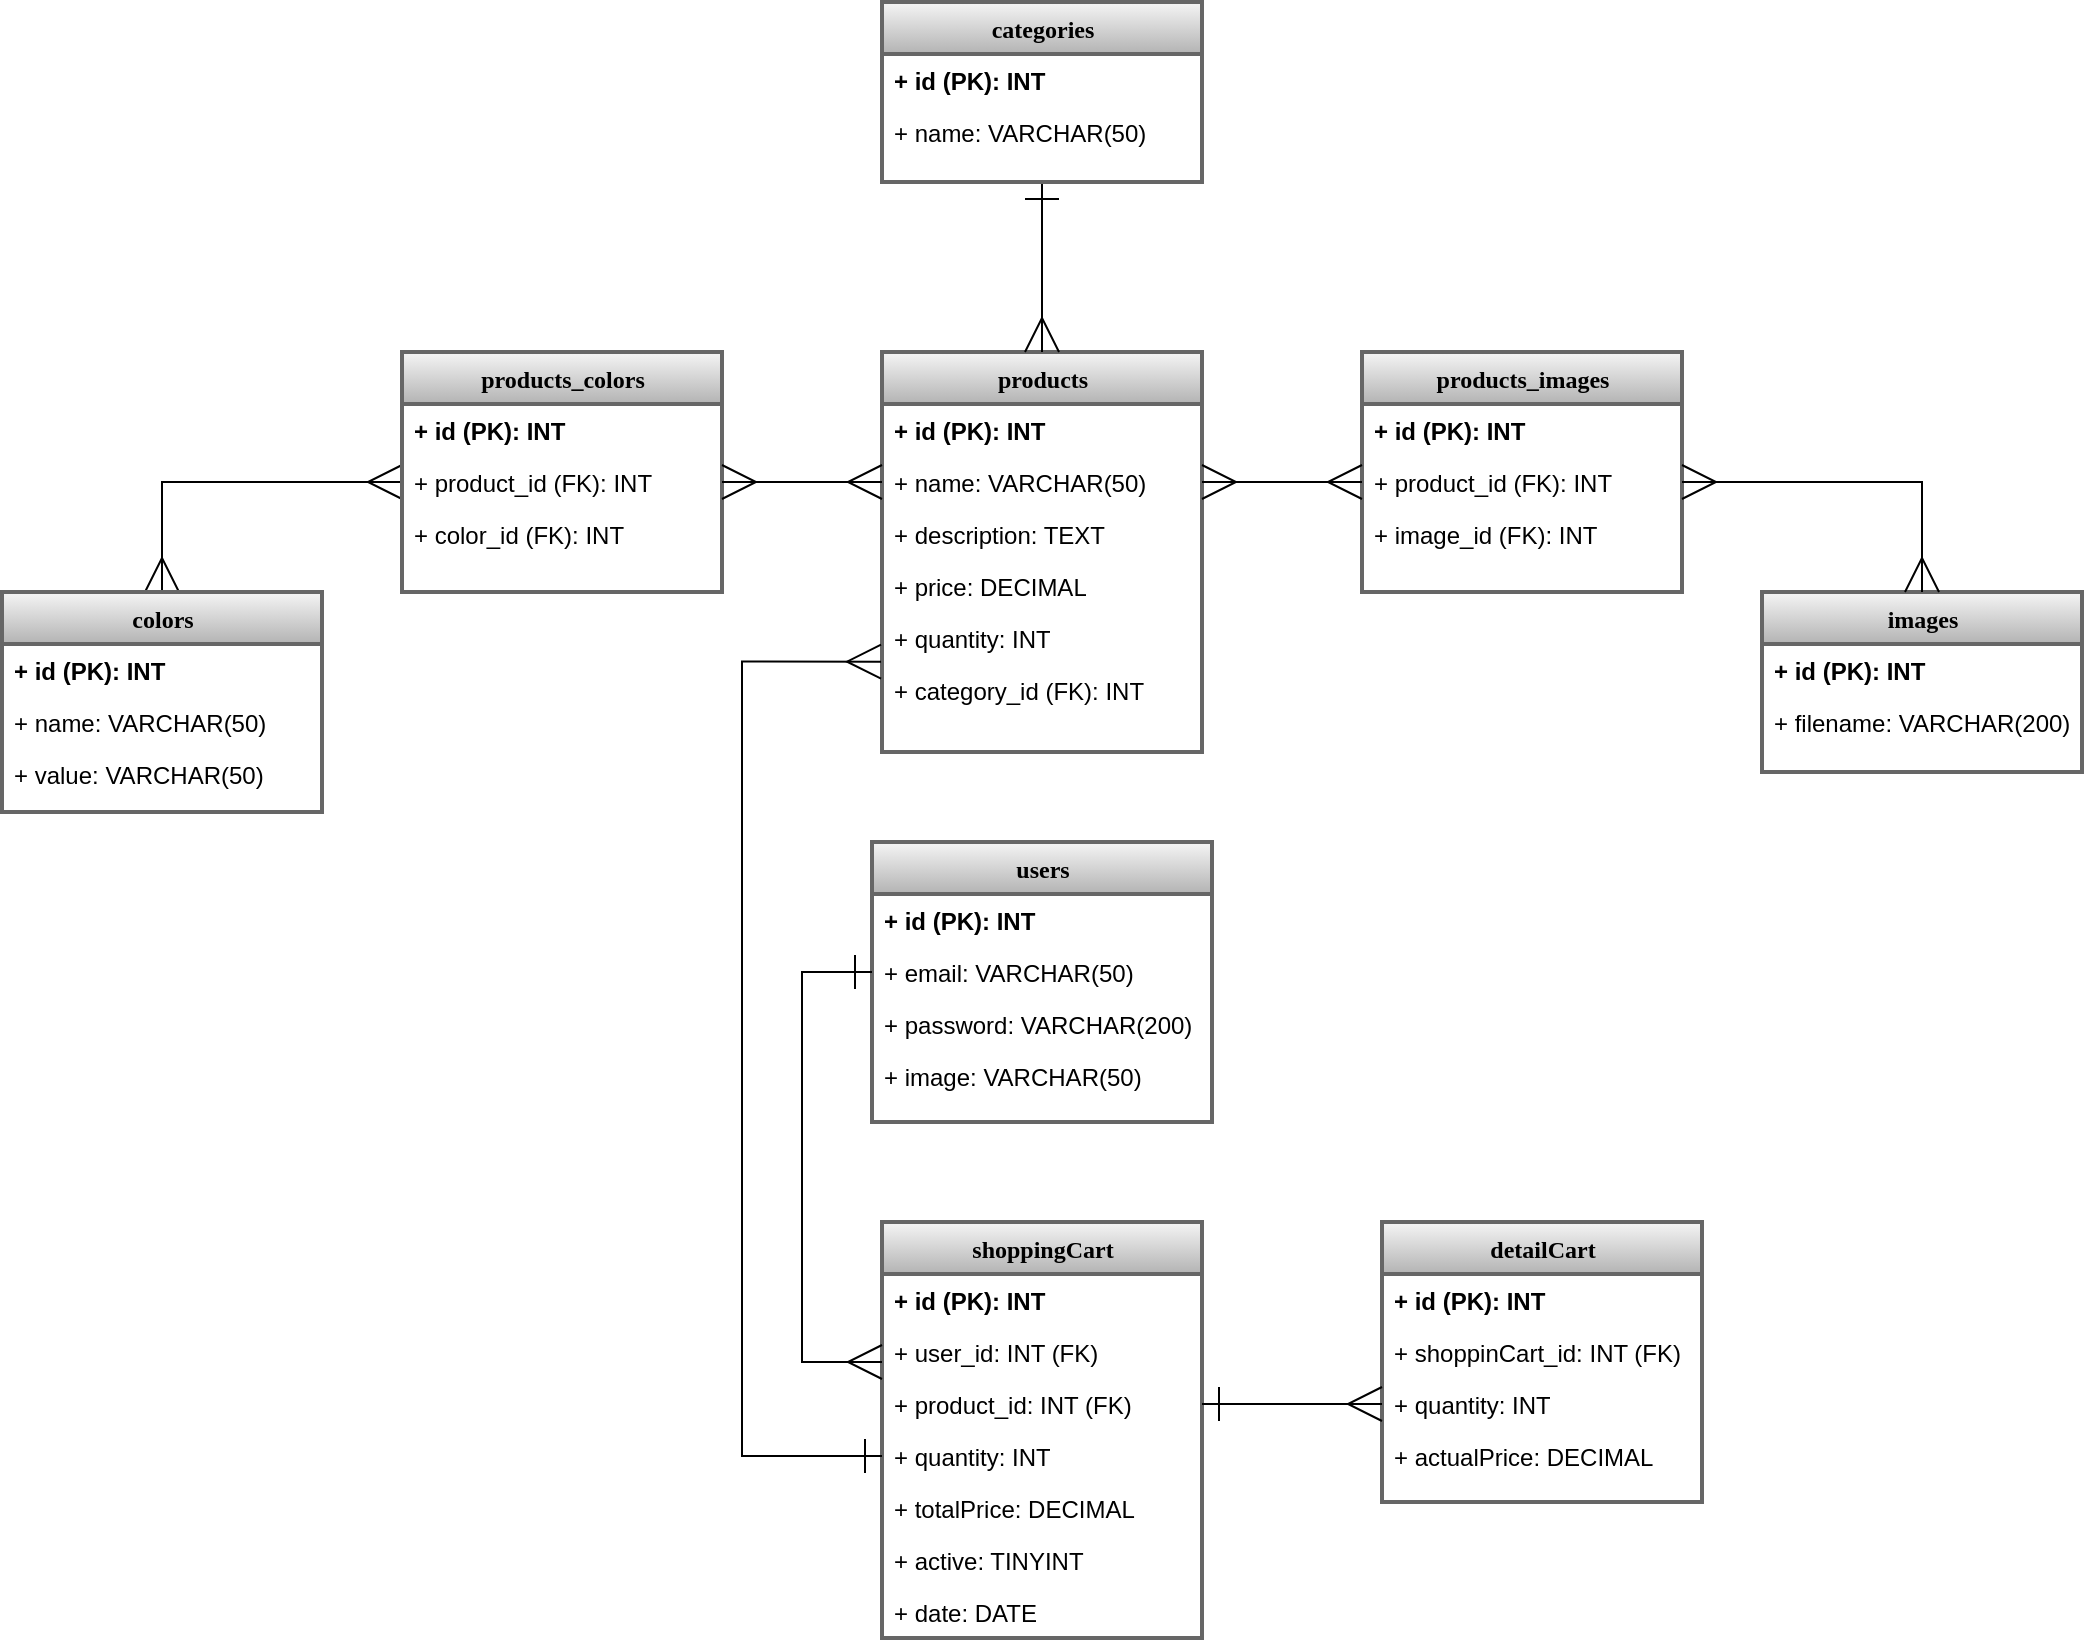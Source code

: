 <mxfile version="14.9.5" type="github">
  <diagram name="Page-1" id="9f46799a-70d6-7492-0946-bef42562c5a5">
    <mxGraphModel dx="2480" dy="1286" grid="1" gridSize="10" guides="1" tooltips="1" connect="1" arrows="1" fold="1" page="1" pageScale="1" pageWidth="1100" pageHeight="850" background="none" math="0" shadow="0">
      <root>
        <mxCell id="0" />
        <mxCell id="1" parent="0" />
        <mxCell id="78961159f06e98e8-56" value="products" style="swimlane;html=1;fontStyle=1;align=center;verticalAlign=top;childLayout=stackLayout;horizontal=1;startSize=26;horizontalStack=0;resizeParent=1;resizeLast=0;collapsible=1;marginBottom=0;swimlaneFillColor=#ffffff;rounded=0;shadow=0;comic=0;labelBackgroundColor=none;strokeWidth=2;fontFamily=Verdana;fontSize=12;fillColor=#f5f5f5;gradientColor=#b3b3b3;strokeColor=#666666;" parent="1" vertex="1">
          <mxGeometry x="470" y="195" width="160" height="200" as="geometry" />
        </mxCell>
        <mxCell id="78961159f06e98e8-57" value="+ id (PK): INT" style="text;strokeColor=none;fillColor=none;align=left;verticalAlign=top;spacingLeft=4;spacingRight=4;overflow=hidden;rotatable=0;points=[[0,0.5],[1,0.5]];portConstraint=eastwest;fontStyle=1;rounded=0;glass=0;labelBackgroundColor=none;labelBorderColor=none;whiteSpace=wrap;html=1;fontSize=12;" parent="78961159f06e98e8-56" vertex="1">
          <mxGeometry y="26" width="160" height="26" as="geometry" />
        </mxCell>
        <mxCell id="78961159f06e98e8-58" value="+ name: VARCHAR(50)" style="text;html=1;strokeColor=none;fillColor=none;align=left;verticalAlign=top;spacingLeft=4;spacingRight=4;whiteSpace=wrap;overflow=hidden;rotatable=0;points=[[0,0.5],[1,0.5]];portConstraint=eastwest;" parent="78961159f06e98e8-56" vertex="1">
          <mxGeometry y="52" width="160" height="26" as="geometry" />
        </mxCell>
        <mxCell id="78961159f06e98e8-59" value="+ description: TEXT" style="text;html=1;strokeColor=none;fillColor=none;align=left;verticalAlign=top;spacingLeft=4;spacingRight=4;whiteSpace=wrap;overflow=hidden;rotatable=0;points=[[0,0.5],[1,0.5]];portConstraint=eastwest;" parent="78961159f06e98e8-56" vertex="1">
          <mxGeometry y="78" width="160" height="26" as="geometry" />
        </mxCell>
        <mxCell id="78961159f06e98e8-62" value="+ price: DECIMAL" style="text;html=1;strokeColor=none;fillColor=none;align=left;verticalAlign=top;spacingLeft=4;spacingRight=4;whiteSpace=wrap;overflow=hidden;rotatable=0;points=[[0,0.5],[1,0.5]];portConstraint=eastwest;" parent="78961159f06e98e8-56" vertex="1">
          <mxGeometry y="104" width="160" height="26" as="geometry" />
        </mxCell>
        <mxCell id="78961159f06e98e8-63" value="+ quantity: INT" style="text;html=1;strokeColor=none;fillColor=none;align=left;verticalAlign=top;spacingLeft=4;spacingRight=4;whiteSpace=wrap;overflow=hidden;rotatable=0;points=[[0,0.5],[1,0.5]];portConstraint=eastwest;" parent="78961159f06e98e8-56" vertex="1">
          <mxGeometry y="130" width="160" height="26" as="geometry" />
        </mxCell>
        <mxCell id="0fwKTMIDOvKyiWNg7RYB-1" value="+ category_id (FK): INT" style="text;html=1;strokeColor=none;fillColor=none;align=left;verticalAlign=top;spacingLeft=4;spacingRight=4;whiteSpace=wrap;overflow=hidden;rotatable=0;points=[[0,0.5],[1,0.5]];portConstraint=eastwest;" parent="78961159f06e98e8-56" vertex="1">
          <mxGeometry y="156" width="160" height="26" as="geometry" />
        </mxCell>
        <mxCell id="0fwKTMIDOvKyiWNg7RYB-34" style="edgeStyle=orthogonalEdgeStyle;rounded=0;orthogonalLoop=1;jettySize=auto;html=1;entryX=0;entryY=0.5;entryDx=0;entryDy=0;startArrow=ERmany;startFill=0;endArrow=ERmany;endFill=0;startSize=15;endSize=15;sourcePerimeterSpacing=0;targetPerimeterSpacing=0;strokeWidth=1;" parent="1" source="78961159f06e98e8-69" target="0fwKTMIDOvKyiWNg7RYB-20" edge="1">
          <mxGeometry relative="1" as="geometry" />
        </mxCell>
        <mxCell id="78961159f06e98e8-69" value="colors" style="swimlane;html=1;fontStyle=1;align=center;verticalAlign=top;childLayout=stackLayout;horizontal=1;startSize=26;horizontalStack=0;resizeParent=1;resizeLast=0;collapsible=1;marginBottom=0;swimlaneFillColor=#ffffff;rounded=0;shadow=0;comic=0;labelBackgroundColor=none;strokeWidth=2;fillColor=#f5f5f5;fontFamily=Verdana;fontSize=12;gradientColor=#b3b3b3;strokeColor=#666666;" parent="1" vertex="1">
          <mxGeometry x="30" y="315" width="160" height="110" as="geometry" />
        </mxCell>
        <mxCell id="78961159f06e98e8-71" value="+ id (PK): INT" style="text;html=1;strokeColor=none;fillColor=none;align=left;verticalAlign=top;spacingLeft=4;spacingRight=4;whiteSpace=wrap;overflow=hidden;rotatable=0;points=[[0,0.5],[1,0.5]];portConstraint=eastwest;fontStyle=1" parent="78961159f06e98e8-69" vertex="1">
          <mxGeometry y="26" width="160" height="26" as="geometry" />
        </mxCell>
        <mxCell id="78961159f06e98e8-72" value="+ name: VARCHAR(50)" style="text;html=1;strokeColor=none;fillColor=none;align=left;verticalAlign=top;spacingLeft=4;spacingRight=4;whiteSpace=wrap;overflow=hidden;rotatable=0;points=[[0,0.5],[1,0.5]];portConstraint=eastwest;" parent="78961159f06e98e8-69" vertex="1">
          <mxGeometry y="52" width="160" height="26" as="geometry" />
        </mxCell>
        <mxCell id="0fwKTMIDOvKyiWNg7RYB-36" value="+ value: VARCHAR(50)" style="text;html=1;strokeColor=none;fillColor=none;align=left;verticalAlign=top;spacingLeft=4;spacingRight=4;whiteSpace=wrap;overflow=hidden;rotatable=0;points=[[0,0.5],[1,0.5]];portConstraint=eastwest;" parent="78961159f06e98e8-69" vertex="1">
          <mxGeometry y="78" width="160" height="26" as="geometry" />
        </mxCell>
        <mxCell id="0fwKTMIDOvKyiWNg7RYB-57" style="edgeStyle=orthogonalEdgeStyle;rounded=0;orthogonalLoop=1;jettySize=auto;html=1;startArrow=ERone;startFill=0;endArrow=ERmany;endFill=0;startSize=15;endSize=15;sourcePerimeterSpacing=0;targetPerimeterSpacing=0;strokeWidth=1;entryX=0.5;entryY=0;entryDx=0;entryDy=0;" parent="1" source="78961159f06e98e8-82" target="78961159f06e98e8-56" edge="1">
          <mxGeometry relative="1" as="geometry">
            <mxPoint x="550" y="190" as="targetPoint" />
            <Array as="points" />
          </mxGeometry>
        </mxCell>
        <mxCell id="78961159f06e98e8-82" value="categories" style="swimlane;html=1;fontStyle=1;align=center;verticalAlign=top;childLayout=stackLayout;horizontal=1;startSize=26;horizontalStack=0;resizeParent=1;resizeLast=0;collapsible=1;marginBottom=0;swimlaneFillColor=#ffffff;rounded=0;shadow=0;comic=0;labelBackgroundColor=none;strokeWidth=2;fillColor=#f5f5f5;fontFamily=Verdana;fontSize=12;gradientColor=#b3b3b3;strokeColor=#666666;" parent="1" vertex="1">
          <mxGeometry x="470" y="20" width="160" height="90" as="geometry" />
        </mxCell>
        <mxCell id="78961159f06e98e8-83" value="+ id (PK): INT" style="text;html=1;strokeColor=none;fillColor=none;align=left;verticalAlign=top;spacingLeft=4;spacingRight=4;whiteSpace=wrap;overflow=hidden;rotatable=0;points=[[0,0.5],[1,0.5]];portConstraint=eastwest;fontStyle=1" parent="78961159f06e98e8-82" vertex="1">
          <mxGeometry y="26" width="160" height="26" as="geometry" />
        </mxCell>
        <mxCell id="78961159f06e98e8-84" value="+ name: VARCHAR(50)" style="text;html=1;strokeColor=none;fillColor=none;align=left;verticalAlign=top;spacingLeft=4;spacingRight=4;whiteSpace=wrap;overflow=hidden;rotatable=0;points=[[0,0.5],[1,0.5]];portConstraint=eastwest;" parent="78961159f06e98e8-82" vertex="1">
          <mxGeometry y="52" width="160" height="26" as="geometry" />
        </mxCell>
        <mxCell id="0fwKTMIDOvKyiWNg7RYB-18" value="products_colors" style="swimlane;html=1;fontStyle=1;align=center;verticalAlign=top;childLayout=stackLayout;horizontal=1;startSize=26;horizontalStack=0;resizeParent=1;resizeLast=0;collapsible=1;marginBottom=0;swimlaneFillColor=#ffffff;rounded=0;shadow=0;comic=0;labelBackgroundColor=none;strokeWidth=2;fillColor=#f5f5f5;fontFamily=Verdana;fontSize=12;gradientColor=#b3b3b3;strokeColor=#666666;" parent="1" vertex="1">
          <mxGeometry x="230" y="195" width="160" height="120" as="geometry" />
        </mxCell>
        <mxCell id="0fwKTMIDOvKyiWNg7RYB-19" value="+ id (PK): INT" style="text;html=1;strokeColor=none;fillColor=none;align=left;verticalAlign=top;spacingLeft=4;spacingRight=4;whiteSpace=wrap;overflow=hidden;rotatable=0;points=[[0,0.5],[1,0.5]];portConstraint=eastwest;fontStyle=1" parent="0fwKTMIDOvKyiWNg7RYB-18" vertex="1">
          <mxGeometry y="26" width="160" height="26" as="geometry" />
        </mxCell>
        <mxCell id="0fwKTMIDOvKyiWNg7RYB-20" value="+ product_id (FK): INT" style="text;html=1;strokeColor=none;fillColor=none;align=left;verticalAlign=top;spacingLeft=4;spacingRight=4;whiteSpace=wrap;overflow=hidden;rotatable=0;points=[[0,0.5],[1,0.5]];portConstraint=eastwest;" parent="0fwKTMIDOvKyiWNg7RYB-18" vertex="1">
          <mxGeometry y="52" width="160" height="26" as="geometry" />
        </mxCell>
        <mxCell id="0fwKTMIDOvKyiWNg7RYB-22" value="+ color_id (FK): INT" style="text;html=1;strokeColor=none;fillColor=none;align=left;verticalAlign=top;spacingLeft=4;spacingRight=4;whiteSpace=wrap;overflow=hidden;rotatable=0;points=[[0,0.5],[1,0.5]];portConstraint=eastwest;" parent="0fwKTMIDOvKyiWNg7RYB-18" vertex="1">
          <mxGeometry y="78" width="160" height="26" as="geometry" />
        </mxCell>
        <mxCell id="0fwKTMIDOvKyiWNg7RYB-33" style="edgeStyle=orthogonalEdgeStyle;rounded=0;orthogonalLoop=1;jettySize=auto;html=1;entryX=1;entryY=0.5;entryDx=0;entryDy=0;startArrow=ERmany;startFill=0;endArrow=ERmany;endFill=0;startSize=15;endSize=15;sourcePerimeterSpacing=0;targetPerimeterSpacing=0;strokeWidth=1;" parent="1" source="78961159f06e98e8-58" target="0fwKTMIDOvKyiWNg7RYB-20" edge="1">
          <mxGeometry relative="1" as="geometry" />
        </mxCell>
        <mxCell id="0fwKTMIDOvKyiWNg7RYB-37" value="images" style="swimlane;html=1;fontStyle=1;align=center;verticalAlign=top;childLayout=stackLayout;horizontal=1;startSize=26;horizontalStack=0;resizeParent=1;resizeLast=0;collapsible=1;marginBottom=0;swimlaneFillColor=#ffffff;rounded=0;shadow=0;comic=0;labelBackgroundColor=none;strokeWidth=2;fillColor=#f5f5f5;fontFamily=Verdana;fontSize=12;gradientColor=#b3b3b3;strokeColor=#666666;" parent="1" vertex="1">
          <mxGeometry x="910" y="315" width="160" height="90" as="geometry">
            <mxRectangle x="920" y="280" width="80" height="26" as="alternateBounds" />
          </mxGeometry>
        </mxCell>
        <mxCell id="0fwKTMIDOvKyiWNg7RYB-38" value="+ id (PK): INT" style="text;html=1;strokeColor=none;fillColor=none;align=left;verticalAlign=top;spacingLeft=4;spacingRight=4;whiteSpace=wrap;overflow=hidden;rotatable=0;points=[[0,0.5],[1,0.5]];portConstraint=eastwest;fontStyle=1" parent="0fwKTMIDOvKyiWNg7RYB-37" vertex="1">
          <mxGeometry y="26" width="160" height="26" as="geometry" />
        </mxCell>
        <mxCell id="0fwKTMIDOvKyiWNg7RYB-39" value="+ filename: VARCHAR(200)" style="text;html=1;strokeColor=none;fillColor=none;align=left;verticalAlign=top;spacingLeft=4;spacingRight=4;whiteSpace=wrap;overflow=hidden;rotatable=0;points=[[0,0.5],[1,0.5]];portConstraint=eastwest;" parent="0fwKTMIDOvKyiWNg7RYB-37" vertex="1">
          <mxGeometry y="52" width="160" height="26" as="geometry" />
        </mxCell>
        <mxCell id="0fwKTMIDOvKyiWNg7RYB-41" value="products_images" style="swimlane;html=1;fontStyle=1;align=center;verticalAlign=top;childLayout=stackLayout;horizontal=1;startSize=26;horizontalStack=0;resizeParent=1;resizeLast=0;collapsible=1;marginBottom=0;swimlaneFillColor=#ffffff;rounded=0;shadow=0;comic=0;labelBackgroundColor=none;strokeWidth=2;fillColor=#f5f5f5;fontFamily=Verdana;fontSize=12;gradientColor=#b3b3b3;strokeColor=#666666;" parent="1" vertex="1">
          <mxGeometry x="710" y="195" width="160" height="120" as="geometry" />
        </mxCell>
        <mxCell id="0fwKTMIDOvKyiWNg7RYB-42" value="+ id (PK): INT" style="text;html=1;strokeColor=none;fillColor=none;align=left;verticalAlign=top;spacingLeft=4;spacingRight=4;whiteSpace=wrap;overflow=hidden;rotatable=0;points=[[0,0.5],[1,0.5]];portConstraint=eastwest;fontStyle=1" parent="0fwKTMIDOvKyiWNg7RYB-41" vertex="1">
          <mxGeometry y="26" width="160" height="26" as="geometry" />
        </mxCell>
        <mxCell id="0fwKTMIDOvKyiWNg7RYB-43" value="+ product_id (FK): INT" style="text;html=1;strokeColor=none;fillColor=none;align=left;verticalAlign=top;spacingLeft=4;spacingRight=4;whiteSpace=wrap;overflow=hidden;rotatable=0;points=[[0,0.5],[1,0.5]];portConstraint=eastwest;" parent="0fwKTMIDOvKyiWNg7RYB-41" vertex="1">
          <mxGeometry y="52" width="160" height="26" as="geometry" />
        </mxCell>
        <mxCell id="0fwKTMIDOvKyiWNg7RYB-44" value="+ image_id (FK): INT" style="text;html=1;strokeColor=none;fillColor=none;align=left;verticalAlign=top;spacingLeft=4;spacingRight=4;whiteSpace=wrap;overflow=hidden;rotatable=0;points=[[0,0.5],[1,0.5]];portConstraint=eastwest;" parent="0fwKTMIDOvKyiWNg7RYB-41" vertex="1">
          <mxGeometry y="78" width="160" height="26" as="geometry" />
        </mxCell>
        <mxCell id="0fwKTMIDOvKyiWNg7RYB-55" style="edgeStyle=orthogonalEdgeStyle;rounded=0;orthogonalLoop=1;jettySize=auto;html=1;entryX=1;entryY=0.5;entryDx=0;entryDy=0;startArrow=ERmany;startFill=0;endArrow=ERmany;endFill=0;startSize=15;endSize=15;sourcePerimeterSpacing=0;targetPerimeterSpacing=0;strokeWidth=1;" parent="1" source="0fwKTMIDOvKyiWNg7RYB-43" target="78961159f06e98e8-58" edge="1">
          <mxGeometry relative="1" as="geometry" />
        </mxCell>
        <mxCell id="0fwKTMIDOvKyiWNg7RYB-56" style="edgeStyle=orthogonalEdgeStyle;rounded=0;orthogonalLoop=1;jettySize=auto;html=1;entryX=0.5;entryY=0;entryDx=0;entryDy=0;startArrow=ERmany;startFill=0;endArrow=ERmany;endFill=0;startSize=15;endSize=15;sourcePerimeterSpacing=0;targetPerimeterSpacing=0;strokeWidth=1;" parent="1" source="0fwKTMIDOvKyiWNg7RYB-43" target="0fwKTMIDOvKyiWNg7RYB-37" edge="1">
          <mxGeometry relative="1" as="geometry" />
        </mxCell>
        <mxCell id="0fwKTMIDOvKyiWNg7RYB-59" value="users" style="swimlane;html=1;fontStyle=1;align=center;verticalAlign=top;childLayout=stackLayout;horizontal=1;startSize=26;horizontalStack=0;resizeParent=1;resizeLast=0;collapsible=1;marginBottom=0;swimlaneFillColor=#ffffff;rounded=0;shadow=0;comic=0;labelBackgroundColor=none;strokeWidth=2;fontFamily=Verdana;fontSize=12;fillColor=#f5f5f5;gradientColor=#b3b3b3;strokeColor=#666666;" parent="1" vertex="1">
          <mxGeometry x="465" y="440" width="170" height="140" as="geometry" />
        </mxCell>
        <mxCell id="0fwKTMIDOvKyiWNg7RYB-60" value="+ id (PK): INT" style="text;strokeColor=none;fillColor=none;align=left;verticalAlign=top;spacingLeft=4;spacingRight=4;overflow=hidden;rotatable=0;points=[[0,0.5],[1,0.5]];portConstraint=eastwest;fontStyle=1;rounded=0;glass=0;labelBackgroundColor=none;labelBorderColor=none;whiteSpace=wrap;html=1;fontSize=12;" parent="0fwKTMIDOvKyiWNg7RYB-59" vertex="1">
          <mxGeometry y="26" width="170" height="26" as="geometry" />
        </mxCell>
        <mxCell id="0fwKTMIDOvKyiWNg7RYB-61" value="+ email: VARCHAR(50)" style="text;html=1;strokeColor=none;fillColor=none;align=left;verticalAlign=top;spacingLeft=4;spacingRight=4;whiteSpace=wrap;overflow=hidden;rotatable=0;points=[[0,0.5],[1,0.5]];portConstraint=eastwest;" parent="0fwKTMIDOvKyiWNg7RYB-59" vertex="1">
          <mxGeometry y="52" width="170" height="26" as="geometry" />
        </mxCell>
        <mxCell id="0fwKTMIDOvKyiWNg7RYB-62" value="+ password: VARCHAR(200)" style="text;html=1;strokeColor=none;fillColor=none;align=left;verticalAlign=top;spacingLeft=4;spacingRight=4;whiteSpace=wrap;overflow=hidden;rotatable=0;points=[[0,0.5],[1,0.5]];portConstraint=eastwest;" parent="0fwKTMIDOvKyiWNg7RYB-59" vertex="1">
          <mxGeometry y="78" width="170" height="26" as="geometry" />
        </mxCell>
        <mxCell id="0fwKTMIDOvKyiWNg7RYB-63" value="+ image: VARCHAR(50)" style="text;html=1;strokeColor=none;fillColor=none;align=left;verticalAlign=top;spacingLeft=4;spacingRight=4;whiteSpace=wrap;overflow=hidden;rotatable=0;points=[[0,0.5],[1,0.5]];portConstraint=eastwest;" parent="0fwKTMIDOvKyiWNg7RYB-59" vertex="1">
          <mxGeometry y="104" width="170" height="26" as="geometry" />
        </mxCell>
        <mxCell id="rWbn80QHrWk9fDEGnkiy-5" value="shoppingCart" style="swimlane;html=1;fontStyle=1;align=center;verticalAlign=top;childLayout=stackLayout;horizontal=1;startSize=26;horizontalStack=0;resizeParent=1;resizeLast=0;collapsible=1;marginBottom=0;swimlaneFillColor=#ffffff;rounded=0;shadow=0;comic=0;labelBackgroundColor=none;strokeWidth=2;fontFamily=Verdana;fontSize=12;fillColor=#f5f5f5;gradientColor=#b3b3b3;strokeColor=#666666;" parent="1" vertex="1">
          <mxGeometry x="470" y="630" width="160" height="208" as="geometry" />
        </mxCell>
        <mxCell id="rWbn80QHrWk9fDEGnkiy-6" value="+ id (PK): INT" style="text;strokeColor=none;fillColor=none;align=left;verticalAlign=top;spacingLeft=4;spacingRight=4;overflow=hidden;rotatable=0;points=[[0,0.5],[1,0.5]];portConstraint=eastwest;fontStyle=1;rounded=0;glass=0;labelBackgroundColor=none;labelBorderColor=none;whiteSpace=wrap;html=1;fontSize=12;" parent="rWbn80QHrWk9fDEGnkiy-5" vertex="1">
          <mxGeometry y="26" width="160" height="26" as="geometry" />
        </mxCell>
        <mxCell id="rWbn80QHrWk9fDEGnkiy-7" value="+ user_id: INT (FK)" style="text;html=1;strokeColor=none;fillColor=none;align=left;verticalAlign=top;spacingLeft=4;spacingRight=4;whiteSpace=wrap;overflow=hidden;rotatable=0;points=[[0,0.5],[1,0.5]];portConstraint=eastwest;" parent="rWbn80QHrWk9fDEGnkiy-5" vertex="1">
          <mxGeometry y="52" width="160" height="26" as="geometry" />
        </mxCell>
        <mxCell id="rWbn80QHrWk9fDEGnkiy-8" value="+ product_id: INT (FK)" style="text;html=1;strokeColor=none;fillColor=none;align=left;verticalAlign=top;spacingLeft=4;spacingRight=4;whiteSpace=wrap;overflow=hidden;rotatable=0;points=[[0,0.5],[1,0.5]];portConstraint=eastwest;" parent="rWbn80QHrWk9fDEGnkiy-5" vertex="1">
          <mxGeometry y="78" width="160" height="26" as="geometry" />
        </mxCell>
        <mxCell id="J5Ov5HvLnI-Y9WTkrf37-12" value="+ quantity: INT" style="text;html=1;strokeColor=none;fillColor=none;align=left;verticalAlign=top;spacingLeft=4;spacingRight=4;whiteSpace=wrap;overflow=hidden;rotatable=0;points=[[0,0.5],[1,0.5]];portConstraint=eastwest;" vertex="1" parent="rWbn80QHrWk9fDEGnkiy-5">
          <mxGeometry y="104" width="160" height="26" as="geometry" />
        </mxCell>
        <mxCell id="rWbn80QHrWk9fDEGnkiy-10" value="+ totalPrice: DECIMAL&amp;nbsp;" style="text;html=1;strokeColor=none;fillColor=none;align=left;verticalAlign=top;spacingLeft=4;spacingRight=4;whiteSpace=wrap;overflow=hidden;rotatable=0;points=[[0,0.5],[1,0.5]];portConstraint=eastwest;" parent="rWbn80QHrWk9fDEGnkiy-5" vertex="1">
          <mxGeometry y="130" width="160" height="26" as="geometry" />
        </mxCell>
        <mxCell id="5pY2F0Do8QhhXxCCZwV7-1" value="+ active: TINYINT" style="text;html=1;strokeColor=none;fillColor=none;align=left;verticalAlign=top;spacingLeft=4;spacingRight=4;whiteSpace=wrap;overflow=hidden;rotatable=0;points=[[0,0.5],[1,0.5]];portConstraint=eastwest;" parent="rWbn80QHrWk9fDEGnkiy-5" vertex="1">
          <mxGeometry y="156" width="160" height="26" as="geometry" />
        </mxCell>
        <mxCell id="5pY2F0Do8QhhXxCCZwV7-3" value="+ date: DATE" style="text;html=1;strokeColor=none;fillColor=none;align=left;verticalAlign=top;spacingLeft=4;spacingRight=4;whiteSpace=wrap;overflow=hidden;rotatable=0;points=[[0,0.5],[1,0.5]];portConstraint=eastwest;" parent="rWbn80QHrWk9fDEGnkiy-5" vertex="1">
          <mxGeometry y="182" width="160" height="26" as="geometry" />
        </mxCell>
        <mxCell id="rWbn80QHrWk9fDEGnkiy-11" style="edgeStyle=orthogonalEdgeStyle;rounded=0;orthogonalLoop=1;jettySize=auto;html=1;entryX=0;entryY=0.5;entryDx=0;entryDy=0;endSize=15;startSize=15;startArrow=ERmany;startFill=0;endArrow=ERone;endFill=0;" parent="1" target="0fwKTMIDOvKyiWNg7RYB-61" edge="1">
          <mxGeometry relative="1" as="geometry">
            <mxPoint x="470" y="700" as="sourcePoint" />
            <Array as="points">
              <mxPoint x="470" y="700" />
              <mxPoint x="430" y="700" />
              <mxPoint x="430" y="505" />
            </Array>
          </mxGeometry>
        </mxCell>
        <mxCell id="rWbn80QHrWk9fDEGnkiy-18" style="edgeStyle=orthogonalEdgeStyle;rounded=0;orthogonalLoop=1;jettySize=auto;html=1;entryX=-0.003;entryY=-0.045;entryDx=0;entryDy=0;entryPerimeter=0;startArrow=ERone;startFill=0;endArrow=ERmany;endFill=0;startSize=15;endSize=15;" parent="1" target="0fwKTMIDOvKyiWNg7RYB-1" edge="1">
          <mxGeometry relative="1" as="geometry">
            <Array as="points">
              <mxPoint x="400" y="747" />
              <mxPoint x="400" y="350" />
            </Array>
            <mxPoint x="470" y="747" as="sourcePoint" />
          </mxGeometry>
        </mxCell>
        <mxCell id="J5Ov5HvLnI-Y9WTkrf37-1" value="detailCart" style="swimlane;html=1;fontStyle=1;align=center;verticalAlign=top;childLayout=stackLayout;horizontal=1;startSize=26;horizontalStack=0;resizeParent=1;resizeLast=0;collapsible=1;marginBottom=0;swimlaneFillColor=#ffffff;rounded=0;shadow=0;comic=0;labelBackgroundColor=none;strokeWidth=2;fontFamily=Verdana;fontSize=12;fillColor=#f5f5f5;gradientColor=#b3b3b3;strokeColor=#666666;" vertex="1" parent="1">
          <mxGeometry x="720" y="630" width="160" height="140" as="geometry" />
        </mxCell>
        <mxCell id="J5Ov5HvLnI-Y9WTkrf37-2" value="+ id (PK): INT" style="text;strokeColor=none;fillColor=none;align=left;verticalAlign=top;spacingLeft=4;spacingRight=4;overflow=hidden;rotatable=0;points=[[0,0.5],[1,0.5]];portConstraint=eastwest;fontStyle=1;rounded=0;glass=0;labelBackgroundColor=none;labelBorderColor=none;whiteSpace=wrap;html=1;fontSize=12;" vertex="1" parent="J5Ov5HvLnI-Y9WTkrf37-1">
          <mxGeometry y="26" width="160" height="26" as="geometry" />
        </mxCell>
        <mxCell id="J5Ov5HvLnI-Y9WTkrf37-3" value="+ shoppinCart_id: INT (FK)" style="text;html=1;strokeColor=none;fillColor=none;align=left;verticalAlign=top;spacingLeft=4;spacingRight=4;whiteSpace=wrap;overflow=hidden;rotatable=0;points=[[0,0.5],[1,0.5]];portConstraint=eastwest;" vertex="1" parent="J5Ov5HvLnI-Y9WTkrf37-1">
          <mxGeometry y="52" width="160" height="26" as="geometry" />
        </mxCell>
        <mxCell id="rWbn80QHrWk9fDEGnkiy-9" value="+ quantity: INT" style="text;html=1;strokeColor=none;fillColor=none;align=left;verticalAlign=top;spacingLeft=4;spacingRight=4;whiteSpace=wrap;overflow=hidden;rotatable=0;points=[[0,0.5],[1,0.5]];portConstraint=eastwest;" parent="J5Ov5HvLnI-Y9WTkrf37-1" vertex="1">
          <mxGeometry y="78" width="160" height="26" as="geometry" />
        </mxCell>
        <mxCell id="J5Ov5HvLnI-Y9WTkrf37-11" value="+ actualPrice: DECIMAL" style="text;html=1;strokeColor=none;fillColor=none;align=left;verticalAlign=top;spacingLeft=4;spacingRight=4;whiteSpace=wrap;overflow=hidden;rotatable=0;points=[[0,0.5],[1,0.5]];portConstraint=eastwest;" vertex="1" parent="J5Ov5HvLnI-Y9WTkrf37-1">
          <mxGeometry y="104" width="160" height="26" as="geometry" />
        </mxCell>
        <mxCell id="J5Ov5HvLnI-Y9WTkrf37-9" style="edgeStyle=orthogonalEdgeStyle;rounded=0;orthogonalLoop=1;jettySize=auto;html=1;endArrow=ERmany;endFill=0;endSize=15;startArrow=ERone;startFill=0;startSize=15;" edge="1" parent="1" source="rWbn80QHrWk9fDEGnkiy-8">
          <mxGeometry relative="1" as="geometry">
            <mxPoint x="720" y="721" as="targetPoint" />
          </mxGeometry>
        </mxCell>
      </root>
    </mxGraphModel>
  </diagram>
</mxfile>
